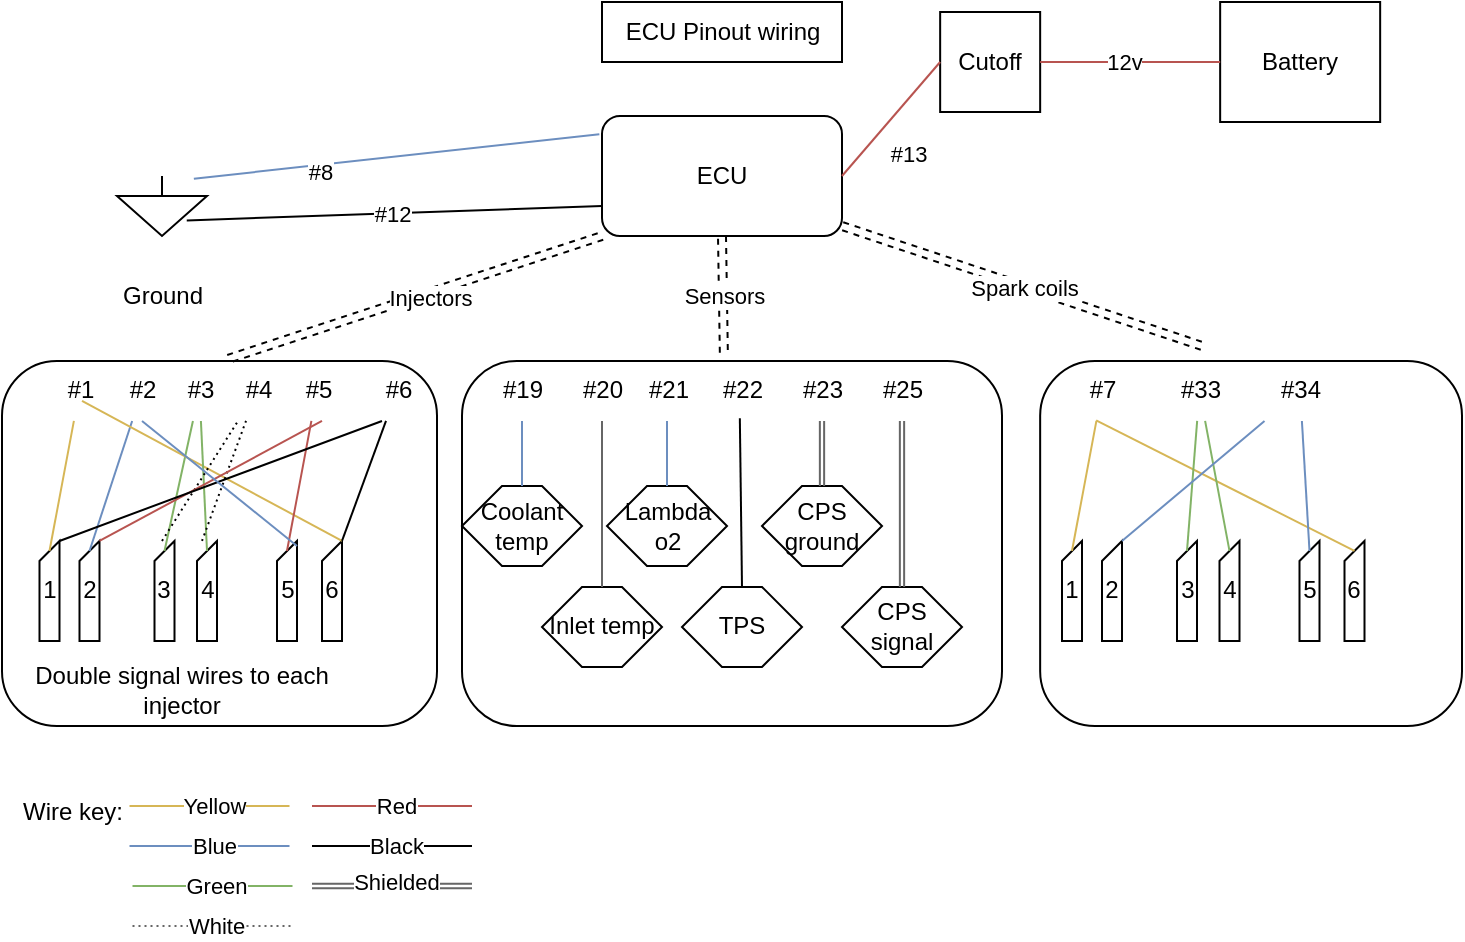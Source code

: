 <mxfile version="24.6.4" type="device">
  <diagram name="Page-1" id="X5tnlgAVyngEj4t96FII">
    <mxGraphModel dx="1616" dy="529" grid="1" gridSize="10" guides="1" tooltips="1" connect="1" arrows="1" fold="1" page="1" pageScale="1" pageWidth="827" pageHeight="1169" math="0" shadow="0">
      <root>
        <mxCell id="0" />
        <mxCell id="1" parent="0" />
        <mxCell id="V1QFwFLwy4jovvy6-5oq-59" value="" style="rounded=1;whiteSpace=wrap;html=1;" vertex="1" parent="1">
          <mxGeometry x="20" y="207.47" width="270" height="182.53" as="geometry" />
        </mxCell>
        <mxCell id="V1QFwFLwy4jovvy6-5oq-57" value="" style="rounded=1;whiteSpace=wrap;html=1;" vertex="1" parent="1">
          <mxGeometry x="-210" y="207.47" width="217.5" height="182.53" as="geometry" />
        </mxCell>
        <mxCell id="V1QFwFLwy4jovvy6-5oq-1" value="ECU" style="rounded=1;whiteSpace=wrap;html=1;" vertex="1" parent="1">
          <mxGeometry x="90" y="85" width="120" height="60" as="geometry" />
        </mxCell>
        <mxCell id="V1QFwFLwy4jovvy6-5oq-2" value="Battery" style="rounded=0;whiteSpace=wrap;html=1;" vertex="1" parent="1">
          <mxGeometry x="399.08" y="28" width="80" height="60" as="geometry" />
        </mxCell>
        <mxCell id="V1QFwFLwy4jovvy6-5oq-3" value="Cutoff" style="whiteSpace=wrap;html=1;aspect=fixed;" vertex="1" parent="1">
          <mxGeometry x="259.08" y="33" width="50" height="50" as="geometry" />
        </mxCell>
        <mxCell id="V1QFwFLwy4jovvy6-5oq-4" value="" style="endArrow=none;html=1;rounded=0;entryX=0;entryY=0.5;entryDx=0;entryDy=0;exitX=1;exitY=0.5;exitDx=0;exitDy=0;fillColor=#f8cecc;strokeColor=#b85450;" edge="1" parent="1" source="V1QFwFLwy4jovvy6-5oq-1" target="V1QFwFLwy4jovvy6-5oq-3">
          <mxGeometry width="50" height="50" relative="1" as="geometry">
            <mxPoint x="390" y="380" as="sourcePoint" />
            <mxPoint x="440" y="330" as="targetPoint" />
          </mxGeometry>
        </mxCell>
        <mxCell id="V1QFwFLwy4jovvy6-5oq-15" value="#13" style="edgeLabel;html=1;align=center;verticalAlign=middle;resizable=0;points=[];" vertex="1" connectable="0" parent="V1QFwFLwy4jovvy6-5oq-4">
          <mxGeometry x="-0.584" y="2" relative="1" as="geometry">
            <mxPoint x="24" y="2" as="offset" />
          </mxGeometry>
        </mxCell>
        <mxCell id="V1QFwFLwy4jovvy6-5oq-5" value="" style="endArrow=none;html=1;rounded=0;exitX=1;exitY=0.5;exitDx=0;exitDy=0;fillColor=#f8cecc;strokeColor=#b85450;" edge="1" parent="1" source="V1QFwFLwy4jovvy6-5oq-3" target="V1QFwFLwy4jovvy6-5oq-2">
          <mxGeometry width="50" height="50" relative="1" as="geometry">
            <mxPoint x="399.08" y="348" as="sourcePoint" />
            <mxPoint x="449.08" y="298" as="targetPoint" />
          </mxGeometry>
        </mxCell>
        <mxCell id="V1QFwFLwy4jovvy6-5oq-6" value="12v" style="edgeLabel;html=1;align=center;verticalAlign=middle;resizable=0;points=[];" vertex="1" connectable="0" parent="V1QFwFLwy4jovvy6-5oq-5">
          <mxGeometry x="-0.067" relative="1" as="geometry">
            <mxPoint as="offset" />
          </mxGeometry>
        </mxCell>
        <mxCell id="V1QFwFLwy4jovvy6-5oq-7" value="" style="pointerEvents=1;verticalLabelPosition=bottom;shadow=0;dashed=0;align=center;html=1;verticalAlign=top;shape=mxgraph.electrical.signal_sources.signal_ground;" vertex="1" parent="1">
          <mxGeometry x="-152.5" y="115" width="45" height="30" as="geometry" />
        </mxCell>
        <mxCell id="V1QFwFLwy4jovvy6-5oq-8" value="" style="endArrow=none;html=1;rounded=0;entryX=0.854;entryY=0.045;entryDx=0;entryDy=0;entryPerimeter=0;exitX=-0.011;exitY=0.152;exitDx=0;exitDy=0;fillColor=#dae8fc;strokeColor=#6c8ebf;exitPerimeter=0;" edge="1" parent="1" source="V1QFwFLwy4jovvy6-5oq-1" target="V1QFwFLwy4jovvy6-5oq-7">
          <mxGeometry width="50" height="50" relative="1" as="geometry">
            <mxPoint x="390" y="230" as="sourcePoint" />
            <mxPoint x="440" y="180" as="targetPoint" />
          </mxGeometry>
        </mxCell>
        <mxCell id="V1QFwFLwy4jovvy6-5oq-9" value="#8" style="edgeLabel;html=1;align=center;verticalAlign=middle;resizable=0;points=[];" vertex="1" connectable="0" parent="V1QFwFLwy4jovvy6-5oq-8">
          <mxGeometry x="0.441" y="1" relative="1" as="geometry">
            <mxPoint x="6" y="2" as="offset" />
          </mxGeometry>
        </mxCell>
        <mxCell id="V1QFwFLwy4jovvy6-5oq-11" value="" style="shape=link;html=1;rounded=0;exitX=0;exitY=1;exitDx=0;exitDy=0;entryX=0.143;entryY=-0.036;entryDx=0;entryDy=0;entryPerimeter=0;shadow=0;dashed=1;" edge="1" parent="1" source="V1QFwFLwy4jovvy6-5oq-1" target="V1QFwFLwy4jovvy6-5oq-36">
          <mxGeometry width="100" relative="1" as="geometry">
            <mxPoint x="210" y="150" as="sourcePoint" />
            <mxPoint x="50" y="220" as="targetPoint" />
          </mxGeometry>
        </mxCell>
        <mxCell id="V1QFwFLwy4jovvy6-5oq-12" value="Injectors" style="edgeLabel;html=1;align=center;verticalAlign=middle;resizable=0;points=[];" vertex="1" connectable="0" parent="V1QFwFLwy4jovvy6-5oq-11">
          <mxGeometry x="-0.08" relative="1" as="geometry">
            <mxPoint y="2" as="offset" />
          </mxGeometry>
        </mxCell>
        <mxCell id="V1QFwFLwy4jovvy6-5oq-13" value="" style="endArrow=none;html=1;rounded=0;entryX=0.775;entryY=0.74;entryDx=0;entryDy=0;entryPerimeter=0;exitX=0;exitY=0.75;exitDx=0;exitDy=0;" edge="1" parent="1" source="V1QFwFLwy4jovvy6-5oq-1" target="V1QFwFLwy4jovvy6-5oq-7">
          <mxGeometry width="50" height="50" relative="1" as="geometry">
            <mxPoint x="240" y="180" as="sourcePoint" />
            <mxPoint x="290" y="130" as="targetPoint" />
          </mxGeometry>
        </mxCell>
        <mxCell id="V1QFwFLwy4jovvy6-5oq-14" value="#12" style="edgeLabel;html=1;align=center;verticalAlign=middle;resizable=0;points=[];" vertex="1" connectable="0" parent="V1QFwFLwy4jovvy6-5oq-13">
          <mxGeometry x="0.017" relative="1" as="geometry">
            <mxPoint as="offset" />
          </mxGeometry>
        </mxCell>
        <mxCell id="V1QFwFLwy4jovvy6-5oq-17" value="1" style="shape=card;whiteSpace=wrap;html=1;" vertex="1" parent="1">
          <mxGeometry x="-191.25" y="297.47" width="10" height="50" as="geometry" />
        </mxCell>
        <mxCell id="V1QFwFLwy4jovvy6-5oq-19" value="2" style="shape=card;whiteSpace=wrap;html=1;" vertex="1" parent="1">
          <mxGeometry x="-171.25" y="297.47" width="10" height="50" as="geometry" />
        </mxCell>
        <mxCell id="V1QFwFLwy4jovvy6-5oq-20" value="3" style="shape=card;whiteSpace=wrap;html=1;" vertex="1" parent="1">
          <mxGeometry x="-133.75" y="297.47" width="10" height="50" as="geometry" />
        </mxCell>
        <mxCell id="V1QFwFLwy4jovvy6-5oq-21" value="4" style="shape=card;whiteSpace=wrap;html=1;" vertex="1" parent="1">
          <mxGeometry x="-112.5" y="297.47" width="10" height="50" as="geometry" />
        </mxCell>
        <mxCell id="V1QFwFLwy4jovvy6-5oq-22" value="5" style="shape=card;whiteSpace=wrap;html=1;" vertex="1" parent="1">
          <mxGeometry x="-72.5" y="297.47" width="10" height="50" as="geometry" />
        </mxCell>
        <mxCell id="V1QFwFLwy4jovvy6-5oq-23" value="6" style="shape=card;whiteSpace=wrap;html=1;" vertex="1" parent="1">
          <mxGeometry x="-50" y="297.47" width="10" height="50" as="geometry" />
        </mxCell>
        <mxCell id="V1QFwFLwy4jovvy6-5oq-24" value="" style="endArrow=none;html=1;rounded=0;entryX=0;entryY=0;entryDx=5;entryDy=5;entryPerimeter=0;fillColor=#fff2cc;strokeColor=#d6b656;" edge="1" parent="1" source="V1QFwFLwy4jovvy6-5oq-26" target="V1QFwFLwy4jovvy6-5oq-17">
          <mxGeometry width="50" height="50" relative="1" as="geometry">
            <mxPoint x="-130" y="227.47" as="sourcePoint" />
            <mxPoint x="130" y="137.47" as="targetPoint" />
          </mxGeometry>
        </mxCell>
        <mxCell id="V1QFwFLwy4jovvy6-5oq-26" value="#1" style="text;html=1;align=center;verticalAlign=middle;resizable=0;points=[];autosize=1;strokeColor=none;fillColor=none;" vertex="1" parent="1">
          <mxGeometry x="-191.25" y="207.47" width="40" height="30" as="geometry" />
        </mxCell>
        <mxCell id="V1QFwFLwy4jovvy6-5oq-27" value="" style="endArrow=none;html=1;rounded=0;fillColor=#dae8fc;strokeColor=#6c8ebf;entryX=0;entryY=0;entryDx=5;entryDy=5;entryPerimeter=0;" edge="1" parent="1" source="V1QFwFLwy4jovvy6-5oq-29" target="V1QFwFLwy4jovvy6-5oq-19">
          <mxGeometry width="50" height="50" relative="1" as="geometry">
            <mxPoint x="-107.5" y="227.47" as="sourcePoint" />
            <mxPoint x="-112.5" y="272.47" as="targetPoint" />
          </mxGeometry>
        </mxCell>
        <mxCell id="V1QFwFLwy4jovvy6-5oq-29" value="#2" style="text;html=1;align=center;verticalAlign=middle;resizable=0;points=[];autosize=1;strokeColor=none;fillColor=none;" vertex="1" parent="1">
          <mxGeometry x="-160" y="207.47" width="40" height="30" as="geometry" />
        </mxCell>
        <mxCell id="V1QFwFLwy4jovvy6-5oq-30" value="#3" style="text;html=1;align=center;verticalAlign=middle;resizable=0;points=[];autosize=1;strokeColor=none;fillColor=none;" vertex="1" parent="1">
          <mxGeometry x="-131.25" y="207.47" width="40" height="30" as="geometry" />
        </mxCell>
        <mxCell id="V1QFwFLwy4jovvy6-5oq-31" value="" style="endArrow=none;html=1;rounded=0;entryX=0;entryY=0;entryDx=5;entryDy=5;entryPerimeter=0;fillColor=#d5e8d4;strokeColor=#82b366;" edge="1" parent="1" source="V1QFwFLwy4jovvy6-5oq-30" target="V1QFwFLwy4jovvy6-5oq-20">
          <mxGeometry width="50" height="50" relative="1" as="geometry">
            <mxPoint x="80" y="167.47" as="sourcePoint" />
            <mxPoint x="130" y="117.47" as="targetPoint" />
          </mxGeometry>
        </mxCell>
        <mxCell id="V1QFwFLwy4jovvy6-5oq-33" value="" style="endArrow=none;html=1;rounded=0;exitX=1;exitY=0;exitDx=0;exitDy=0;exitPerimeter=0;fillColor=#fff2cc;strokeColor=#d6b656;" edge="1" parent="1" source="V1QFwFLwy4jovvy6-5oq-23">
          <mxGeometry width="50" height="50" relative="1" as="geometry">
            <mxPoint x="80" y="167.47" as="sourcePoint" />
            <mxPoint x="-170" y="227.47" as="targetPoint" />
          </mxGeometry>
        </mxCell>
        <mxCell id="V1QFwFLwy4jovvy6-5oq-35" value="" style="endArrow=none;html=1;rounded=0;entryX=0;entryY=0;entryDx=5;entryDy=5;entryPerimeter=0;fillColor=#d5e8d4;strokeColor=#82b366;" edge="1" parent="1" source="V1QFwFLwy4jovvy6-5oq-30" target="V1QFwFLwy4jovvy6-5oq-21">
          <mxGeometry width="50" height="50" relative="1" as="geometry">
            <mxPoint x="80" y="167.47" as="sourcePoint" />
            <mxPoint x="130" y="117.47" as="targetPoint" />
          </mxGeometry>
        </mxCell>
        <mxCell id="V1QFwFLwy4jovvy6-5oq-36" value="#4" style="text;html=1;align=center;verticalAlign=middle;resizable=0;points=[];autosize=1;strokeColor=none;fillColor=none;" vertex="1" parent="1">
          <mxGeometry x="-102.5" y="207.47" width="40" height="30" as="geometry" />
        </mxCell>
        <mxCell id="V1QFwFLwy4jovvy6-5oq-37" value="" style="endArrow=none;html=1;rounded=0;dashed=1;dashPattern=1 2;" edge="1" parent="1" target="V1QFwFLwy4jovvy6-5oq-36">
          <mxGeometry width="50" height="50" relative="1" as="geometry">
            <mxPoint x="-130" y="297.47" as="sourcePoint" />
            <mxPoint x="130" y="117.47" as="targetPoint" />
          </mxGeometry>
        </mxCell>
        <mxCell id="V1QFwFLwy4jovvy6-5oq-38" value="" style="endArrow=none;html=1;rounded=0;dashed=1;dashPattern=1 2;" edge="1" parent="1" target="V1QFwFLwy4jovvy6-5oq-36">
          <mxGeometry width="50" height="50" relative="1" as="geometry">
            <mxPoint x="-110" y="297.47" as="sourcePoint" />
            <mxPoint x="130" y="117.47" as="targetPoint" />
          </mxGeometry>
        </mxCell>
        <mxCell id="V1QFwFLwy4jovvy6-5oq-39" value="#5" style="text;html=1;align=center;verticalAlign=middle;resizable=0;points=[];autosize=1;strokeColor=none;fillColor=none;" vertex="1" parent="1">
          <mxGeometry x="-72.5" y="207.47" width="40" height="30" as="geometry" />
        </mxCell>
        <mxCell id="V1QFwFLwy4jovvy6-5oq-40" value="" style="endArrow=none;html=1;rounded=0;fillColor=#f8cecc;strokeColor=#b85450;exitX=1;exitY=0;exitDx=0;exitDy=0;exitPerimeter=0;" edge="1" parent="1" source="V1QFwFLwy4jovvy6-5oq-19">
          <mxGeometry width="50" height="50" relative="1" as="geometry">
            <mxPoint x="-150" y="297.47" as="sourcePoint" />
            <mxPoint x="-50" y="237.47" as="targetPoint" />
          </mxGeometry>
        </mxCell>
        <mxCell id="V1QFwFLwy4jovvy6-5oq-41" value="" style="endArrow=none;html=1;rounded=0;fillColor=#f8cecc;strokeColor=#b85450;exitX=0;exitY=0;exitDx=5;exitDy=5;exitPerimeter=0;" edge="1" parent="1" source="V1QFwFLwy4jovvy6-5oq-22" target="V1QFwFLwy4jovvy6-5oq-39">
          <mxGeometry width="50" height="50" relative="1" as="geometry">
            <mxPoint x="-90" y="297.47" as="sourcePoint" />
            <mxPoint x="130" y="117.47" as="targetPoint" />
          </mxGeometry>
        </mxCell>
        <mxCell id="V1QFwFLwy4jovvy6-5oq-42" value="#6" style="text;html=1;align=center;verticalAlign=middle;resizable=0;points=[];autosize=1;strokeColor=none;fillColor=none;" vertex="1" parent="1">
          <mxGeometry x="-32.5" y="207.47" width="40" height="30" as="geometry" />
        </mxCell>
        <mxCell id="V1QFwFLwy4jovvy6-5oq-43" value="" style="endArrow=none;html=1;rounded=0;exitX=1;exitY=0;exitDx=0;exitDy=0;exitPerimeter=0;" edge="1" parent="1" source="V1QFwFLwy4jovvy6-5oq-17">
          <mxGeometry width="50" height="50" relative="1" as="geometry">
            <mxPoint x="-170" y="297.47" as="sourcePoint" />
            <mxPoint x="-20" y="237.47" as="targetPoint" />
          </mxGeometry>
        </mxCell>
        <mxCell id="V1QFwFLwy4jovvy6-5oq-44" value="" style="endArrow=none;html=1;rounded=0;exitX=1;exitY=0;exitDx=0;exitDy=0;exitPerimeter=0;" edge="1" parent="1" source="V1QFwFLwy4jovvy6-5oq-23" target="V1QFwFLwy4jovvy6-5oq-42">
          <mxGeometry width="50" height="50" relative="1" as="geometry">
            <mxPoint x="-50" y="297.47" as="sourcePoint" />
            <mxPoint x="130" y="117.47" as="targetPoint" />
          </mxGeometry>
        </mxCell>
        <mxCell id="V1QFwFLwy4jovvy6-5oq-46" value="Double signal wires to each injector" style="text;html=1;align=center;verticalAlign=middle;whiteSpace=wrap;rounded=0;" vertex="1" parent="1">
          <mxGeometry x="-210" y="357.47" width="180" height="30" as="geometry" />
        </mxCell>
        <mxCell id="V1QFwFLwy4jovvy6-5oq-47" value="" style="shape=link;html=1;rounded=0;exitX=0.5;exitY=1;exitDx=0;exitDy=0;dashed=1;entryX=0.273;entryY=-0.139;entryDx=0;entryDy=0;entryPerimeter=0;" edge="1" parent="1" source="V1QFwFLwy4jovvy6-5oq-1" target="V1QFwFLwy4jovvy6-5oq-64">
          <mxGeometry width="100" relative="1" as="geometry">
            <mxPoint x="130" y="200" as="sourcePoint" />
            <mxPoint x="130" y="200" as="targetPoint" />
          </mxGeometry>
        </mxCell>
        <mxCell id="V1QFwFLwy4jovvy6-5oq-48" value="Sensors" style="edgeLabel;html=1;align=center;verticalAlign=middle;resizable=0;points=[];" vertex="1" connectable="0" parent="V1QFwFLwy4jovvy6-5oq-47">
          <mxGeometry x="0.013" relative="1" as="geometry">
            <mxPoint as="offset" />
          </mxGeometry>
        </mxCell>
        <mxCell id="V1QFwFLwy4jovvy6-5oq-49" value="#19" style="text;html=1;align=center;verticalAlign=middle;resizable=0;points=[];autosize=1;strokeColor=none;fillColor=none;" vertex="1" parent="1">
          <mxGeometry x="30" y="207.47" width="40" height="30" as="geometry" />
        </mxCell>
        <mxCell id="V1QFwFLwy4jovvy6-5oq-52" value="Coolant temp" style="shape=hexagon;perimeter=hexagonPerimeter2;whiteSpace=wrap;html=1;fixedSize=1;" vertex="1" parent="1">
          <mxGeometry x="20" y="270" width="60" height="40" as="geometry" />
        </mxCell>
        <mxCell id="V1QFwFLwy4jovvy6-5oq-53" value="" style="endArrow=none;html=1;rounded=0;exitX=0.5;exitY=0;exitDx=0;exitDy=0;fillColor=#dae8fc;strokeColor=#6c8ebf;" edge="1" parent="1" source="V1QFwFLwy4jovvy6-5oq-52" target="V1QFwFLwy4jovvy6-5oq-49">
          <mxGeometry width="50" height="50" relative="1" as="geometry">
            <mxPoint x="100" y="230" as="sourcePoint" />
            <mxPoint x="150" y="180" as="targetPoint" />
          </mxGeometry>
        </mxCell>
        <mxCell id="V1QFwFLwy4jovvy6-5oq-54" value="#20" style="text;html=1;align=center;verticalAlign=middle;resizable=0;points=[];autosize=1;strokeColor=none;fillColor=none;" vertex="1" parent="1">
          <mxGeometry x="70" y="207.47" width="40" height="30" as="geometry" />
        </mxCell>
        <mxCell id="V1QFwFLwy4jovvy6-5oq-55" value="Inlet temp" style="shape=hexagon;perimeter=hexagonPerimeter2;whiteSpace=wrap;html=1;fixedSize=1;" vertex="1" parent="1">
          <mxGeometry x="60" y="320.47" width="60" height="40" as="geometry" />
        </mxCell>
        <mxCell id="V1QFwFLwy4jovvy6-5oq-56" value="" style="endArrow=none;html=1;rounded=0;exitX=0.5;exitY=0;exitDx=0;exitDy=0;fillColor=#f5f5f5;strokeColor=#666666;" edge="1" parent="1" source="V1QFwFLwy4jovvy6-5oq-55">
          <mxGeometry width="50" height="50" relative="1" as="geometry">
            <mxPoint x="140" y="230.47" as="sourcePoint" />
            <mxPoint x="90" y="237.47" as="targetPoint" />
          </mxGeometry>
        </mxCell>
        <mxCell id="V1QFwFLwy4jovvy6-5oq-58" value="" style="endArrow=none;html=1;rounded=0;entryX=0;entryY=0;entryDx=5;entryDy=5;entryPerimeter=0;fillColor=#dae8fc;strokeColor=#6c8ebf;" edge="1" parent="1">
          <mxGeometry width="50" height="50" relative="1" as="geometry">
            <mxPoint x="-62.5" y="300" as="sourcePoint" />
            <mxPoint x="-140" y="237.47" as="targetPoint" />
          </mxGeometry>
        </mxCell>
        <mxCell id="V1QFwFLwy4jovvy6-5oq-60" value="#21" style="text;html=1;align=center;verticalAlign=middle;resizable=0;points=[];autosize=1;strokeColor=none;fillColor=none;" vertex="1" parent="1">
          <mxGeometry x="102.5" y="207.47" width="40" height="30" as="geometry" />
        </mxCell>
        <mxCell id="V1QFwFLwy4jovvy6-5oq-61" value="Lambda o2" style="shape=hexagon;perimeter=hexagonPerimeter2;whiteSpace=wrap;html=1;fixedSize=1;" vertex="1" parent="1">
          <mxGeometry x="92.5" y="270" width="60" height="40" as="geometry" />
        </mxCell>
        <mxCell id="V1QFwFLwy4jovvy6-5oq-62" value="" style="endArrow=none;html=1;rounded=0;exitX=0.5;exitY=0;exitDx=0;exitDy=0;fillColor=#dae8fc;strokeColor=#6c8ebf;" edge="1" parent="1" source="V1QFwFLwy4jovvy6-5oq-61">
          <mxGeometry width="50" height="50" relative="1" as="geometry">
            <mxPoint x="172.5" y="230.47" as="sourcePoint" />
            <mxPoint x="122.5" y="237.47" as="targetPoint" />
          </mxGeometry>
        </mxCell>
        <mxCell id="V1QFwFLwy4jovvy6-5oq-64" value="#22" style="text;html=1;align=center;verticalAlign=middle;resizable=0;points=[];autosize=1;strokeColor=none;fillColor=none;" vertex="1" parent="1">
          <mxGeometry x="140" y="207.47" width="40" height="30" as="geometry" />
        </mxCell>
        <mxCell id="V1QFwFLwy4jovvy6-5oq-65" value="TPS" style="shape=hexagon;perimeter=hexagonPerimeter2;whiteSpace=wrap;html=1;fixedSize=1;" vertex="1" parent="1">
          <mxGeometry x="130" y="320.47" width="60" height="40" as="geometry" />
        </mxCell>
        <mxCell id="V1QFwFLwy4jovvy6-5oq-67" value="" style="endArrow=none;html=1;rounded=0;entryX=0.473;entryY=0.956;entryDx=0;entryDy=0;entryPerimeter=0;exitX=0.5;exitY=0;exitDx=0;exitDy=0;" edge="1" parent="1" source="V1QFwFLwy4jovvy6-5oq-65" target="V1QFwFLwy4jovvy6-5oq-64">
          <mxGeometry width="50" height="50" relative="1" as="geometry">
            <mxPoint x="100" y="230" as="sourcePoint" />
            <mxPoint x="150" y="180" as="targetPoint" />
          </mxGeometry>
        </mxCell>
        <mxCell id="V1QFwFLwy4jovvy6-5oq-69" value="#23" style="text;html=1;align=center;verticalAlign=middle;resizable=0;points=[];autosize=1;strokeColor=none;fillColor=none;" vertex="1" parent="1">
          <mxGeometry x="180" y="207.47" width="40" height="30" as="geometry" />
        </mxCell>
        <mxCell id="V1QFwFLwy4jovvy6-5oq-70" value="CPS ground" style="shape=hexagon;perimeter=hexagonPerimeter2;whiteSpace=wrap;html=1;fixedSize=1;" vertex="1" parent="1">
          <mxGeometry x="170" y="270" width="60" height="40" as="geometry" />
        </mxCell>
        <mxCell id="V1QFwFLwy4jovvy6-5oq-72" value="" style="shape=link;html=1;rounded=0;width=-2.143;fillColor=#f5f5f5;strokeColor=#666666;" edge="1" parent="1" target="V1QFwFLwy4jovvy6-5oq-69">
          <mxGeometry width="100" relative="1" as="geometry">
            <mxPoint x="200" y="270" as="sourcePoint" />
            <mxPoint x="260" y="250" as="targetPoint" />
          </mxGeometry>
        </mxCell>
        <mxCell id="V1QFwFLwy4jovvy6-5oq-73" value="#25" style="text;html=1;align=center;verticalAlign=middle;resizable=0;points=[];autosize=1;strokeColor=none;fillColor=none;" vertex="1" parent="1">
          <mxGeometry x="220" y="207.47" width="40" height="30" as="geometry" />
        </mxCell>
        <mxCell id="V1QFwFLwy4jovvy6-5oq-74" value="CPS signal" style="shape=hexagon;perimeter=hexagonPerimeter2;whiteSpace=wrap;html=1;fixedSize=1;" vertex="1" parent="1">
          <mxGeometry x="210" y="320.47" width="60" height="40" as="geometry" />
        </mxCell>
        <mxCell id="V1QFwFLwy4jovvy6-5oq-75" value="" style="shape=link;html=1;rounded=0;width=-2.143;fillColor=#f5f5f5;strokeColor=#666666;exitX=0.5;exitY=0;exitDx=0;exitDy=0;" edge="1" parent="1" target="V1QFwFLwy4jovvy6-5oq-73" source="V1QFwFLwy4jovvy6-5oq-74">
          <mxGeometry width="100" relative="1" as="geometry">
            <mxPoint x="240" y="270" as="sourcePoint" />
            <mxPoint x="300" y="250" as="targetPoint" />
          </mxGeometry>
        </mxCell>
        <mxCell id="V1QFwFLwy4jovvy6-5oq-76" value="" style="endArrow=none;html=1;rounded=0;fillColor=#fff2cc;strokeColor=#d6b656;" edge="1" parent="1">
          <mxGeometry width="50" height="50" relative="1" as="geometry">
            <mxPoint x="-146.25" y="430" as="sourcePoint" />
            <mxPoint x="-66.25" y="430" as="targetPoint" />
          </mxGeometry>
        </mxCell>
        <mxCell id="V1QFwFLwy4jovvy6-5oq-77" value="Yellow" style="edgeLabel;html=1;align=center;verticalAlign=middle;resizable=0;points=[];" vertex="1" connectable="0" parent="V1QFwFLwy4jovvy6-5oq-76">
          <mxGeometry x="0.036" relative="1" as="geometry">
            <mxPoint as="offset" />
          </mxGeometry>
        </mxCell>
        <mxCell id="V1QFwFLwy4jovvy6-5oq-78" value="" style="endArrow=none;html=1;rounded=0;fillColor=#dae8fc;strokeColor=#6c8ebf;" edge="1" parent="1">
          <mxGeometry width="50" height="50" relative="1" as="geometry">
            <mxPoint x="-146.25" y="450" as="sourcePoint" />
            <mxPoint x="-66.25" y="450" as="targetPoint" />
          </mxGeometry>
        </mxCell>
        <mxCell id="V1QFwFLwy4jovvy6-5oq-79" value="Blue" style="edgeLabel;html=1;align=center;verticalAlign=middle;resizable=0;points=[];" vertex="1" connectable="0" parent="V1QFwFLwy4jovvy6-5oq-78">
          <mxGeometry x="0.036" relative="1" as="geometry">
            <mxPoint as="offset" />
          </mxGeometry>
        </mxCell>
        <mxCell id="V1QFwFLwy4jovvy6-5oq-80" value="" style="endArrow=none;html=1;rounded=0;fillColor=#d5e8d4;strokeColor=#82b366;" edge="1" parent="1">
          <mxGeometry width="50" height="50" relative="1" as="geometry">
            <mxPoint x="-144.75" y="470" as="sourcePoint" />
            <mxPoint x="-64.75" y="470" as="targetPoint" />
          </mxGeometry>
        </mxCell>
        <mxCell id="V1QFwFLwy4jovvy6-5oq-81" value="Green" style="edgeLabel;html=1;align=center;verticalAlign=middle;resizable=0;points=[];" vertex="1" connectable="0" parent="V1QFwFLwy4jovvy6-5oq-80">
          <mxGeometry x="0.036" relative="1" as="geometry">
            <mxPoint as="offset" />
          </mxGeometry>
        </mxCell>
        <mxCell id="V1QFwFLwy4jovvy6-5oq-82" value="" style="endArrow=none;html=1;rounded=0;fillColor=#f5f5f5;strokeColor=#666666;dashed=1;dashPattern=1 2;" edge="1" parent="1">
          <mxGeometry width="50" height="50" relative="1" as="geometry">
            <mxPoint x="-144.75" y="490" as="sourcePoint" />
            <mxPoint x="-64.75" y="490" as="targetPoint" />
          </mxGeometry>
        </mxCell>
        <mxCell id="V1QFwFLwy4jovvy6-5oq-83" value="White" style="edgeLabel;html=1;align=center;verticalAlign=middle;resizable=0;points=[];" vertex="1" connectable="0" parent="V1QFwFLwy4jovvy6-5oq-82">
          <mxGeometry x="0.036" relative="1" as="geometry">
            <mxPoint as="offset" />
          </mxGeometry>
        </mxCell>
        <mxCell id="V1QFwFLwy4jovvy6-5oq-84" value="" style="endArrow=none;html=1;rounded=0;fillColor=#f8cecc;strokeColor=#b85450;" edge="1" parent="1">
          <mxGeometry width="50" height="50" relative="1" as="geometry">
            <mxPoint x="-55" y="430" as="sourcePoint" />
            <mxPoint x="25" y="430" as="targetPoint" />
          </mxGeometry>
        </mxCell>
        <mxCell id="V1QFwFLwy4jovvy6-5oq-85" value="Red" style="edgeLabel;html=1;align=center;verticalAlign=middle;resizable=0;points=[];" vertex="1" connectable="0" parent="V1QFwFLwy4jovvy6-5oq-84">
          <mxGeometry x="0.036" relative="1" as="geometry">
            <mxPoint as="offset" />
          </mxGeometry>
        </mxCell>
        <mxCell id="V1QFwFLwy4jovvy6-5oq-86" value="" style="endArrow=none;html=1;rounded=0;" edge="1" parent="1">
          <mxGeometry width="50" height="50" relative="1" as="geometry">
            <mxPoint x="-55" y="450" as="sourcePoint" />
            <mxPoint x="25" y="450" as="targetPoint" />
          </mxGeometry>
        </mxCell>
        <mxCell id="V1QFwFLwy4jovvy6-5oq-87" value="Black" style="edgeLabel;html=1;align=center;verticalAlign=middle;resizable=0;points=[];" vertex="1" connectable="0" parent="V1QFwFLwy4jovvy6-5oq-86">
          <mxGeometry x="0.036" relative="1" as="geometry">
            <mxPoint as="offset" />
          </mxGeometry>
        </mxCell>
        <mxCell id="V1QFwFLwy4jovvy6-5oq-91" value="" style="shape=link;html=1;rounded=0;width=-2.143;fillColor=#f5f5f5;strokeColor=#666666;" edge="1" parent="1">
          <mxGeometry width="100" relative="1" as="geometry">
            <mxPoint x="25" y="470" as="sourcePoint" />
            <mxPoint x="-55" y="470" as="targetPoint" />
          </mxGeometry>
        </mxCell>
        <mxCell id="V1QFwFLwy4jovvy6-5oq-94" value="Shielded" style="edgeLabel;html=1;align=center;verticalAlign=middle;resizable=0;points=[];" vertex="1" connectable="0" parent="V1QFwFLwy4jovvy6-5oq-91">
          <mxGeometry x="0.036" y="-2" relative="1" as="geometry">
            <mxPoint x="3" as="offset" />
          </mxGeometry>
        </mxCell>
        <mxCell id="V1QFwFLwy4jovvy6-5oq-95" value="Ground" style="text;html=1;align=center;verticalAlign=middle;resizable=0;points=[];autosize=1;strokeColor=none;fillColor=none;" vertex="1" parent="1">
          <mxGeometry x="-160" y="160" width="60" height="30" as="geometry" />
        </mxCell>
        <mxCell id="V1QFwFLwy4jovvy6-5oq-97" value="Wire key:" style="text;html=1;align=center;verticalAlign=middle;resizable=0;points=[];autosize=1;strokeColor=none;fillColor=none;" vertex="1" parent="1">
          <mxGeometry x="-210" y="418" width="70" height="30" as="geometry" />
        </mxCell>
        <mxCell id="V1QFwFLwy4jovvy6-5oq-98" value="ECU Pinout wiring" style="text;html=1;align=center;verticalAlign=middle;resizable=0;points=[];autosize=1;strokeColor=default;fillColor=none;" vertex="1" parent="1">
          <mxGeometry x="90" y="28" width="120" height="30" as="geometry" />
        </mxCell>
        <mxCell id="V1QFwFLwy4jovvy6-5oq-99" value="" style="shape=link;html=1;rounded=0;exitX=0.5;exitY=1;exitDx=0;exitDy=0;dashed=1;" edge="1" parent="1">
          <mxGeometry width="100" relative="1" as="geometry">
            <mxPoint x="210" y="140" as="sourcePoint" />
            <mxPoint x="390" y="200" as="targetPoint" />
          </mxGeometry>
        </mxCell>
        <mxCell id="V1QFwFLwy4jovvy6-5oq-100" value="Spark coils" style="edgeLabel;html=1;align=center;verticalAlign=middle;resizable=0;points=[];" vertex="1" connectable="0" parent="V1QFwFLwy4jovvy6-5oq-99">
          <mxGeometry x="0.013" relative="1" as="geometry">
            <mxPoint as="offset" />
          </mxGeometry>
        </mxCell>
        <mxCell id="V1QFwFLwy4jovvy6-5oq-101" value="" style="rounded=1;whiteSpace=wrap;html=1;" vertex="1" parent="1">
          <mxGeometry x="309.08" y="207.47" width="210.92" height="182.53" as="geometry" />
        </mxCell>
        <mxCell id="V1QFwFLwy4jovvy6-5oq-102" value="1" style="shape=card;whiteSpace=wrap;html=1;" vertex="1" parent="1">
          <mxGeometry x="320" y="297.47" width="10" height="50" as="geometry" />
        </mxCell>
        <mxCell id="V1QFwFLwy4jovvy6-5oq-103" value="" style="endArrow=none;html=1;rounded=0;entryX=0;entryY=0;entryDx=5;entryDy=5;entryPerimeter=0;fillColor=#fff2cc;strokeColor=#d6b656;" edge="1" parent="1" source="V1QFwFLwy4jovvy6-5oq-104" target="V1QFwFLwy4jovvy6-5oq-102">
          <mxGeometry width="50" height="50" relative="1" as="geometry">
            <mxPoint x="381.25" y="227.47" as="sourcePoint" />
            <mxPoint x="641.25" y="137.47" as="targetPoint" />
          </mxGeometry>
        </mxCell>
        <mxCell id="V1QFwFLwy4jovvy6-5oq-104" value="#7" style="text;html=1;align=center;verticalAlign=middle;resizable=0;points=[];autosize=1;strokeColor=none;fillColor=none;" vertex="1" parent="1">
          <mxGeometry x="320" y="207.47" width="40" height="30" as="geometry" />
        </mxCell>
        <mxCell id="V1QFwFLwy4jovvy6-5oq-105" value="2" style="shape=card;whiteSpace=wrap;html=1;" vertex="1" parent="1">
          <mxGeometry x="340" y="297.47" width="10" height="50" as="geometry" />
        </mxCell>
        <mxCell id="V1QFwFLwy4jovvy6-5oq-106" value="3" style="shape=card;whiteSpace=wrap;html=1;" vertex="1" parent="1">
          <mxGeometry x="377.5" y="297.47" width="10" height="50" as="geometry" />
        </mxCell>
        <mxCell id="V1QFwFLwy4jovvy6-5oq-107" value="4" style="shape=card;whiteSpace=wrap;html=1;" vertex="1" parent="1">
          <mxGeometry x="398.75" y="297.47" width="10" height="50" as="geometry" />
        </mxCell>
        <mxCell id="V1QFwFLwy4jovvy6-5oq-108" value="5" style="shape=card;whiteSpace=wrap;html=1;" vertex="1" parent="1">
          <mxGeometry x="438.75" y="297.47" width="10" height="50" as="geometry" />
        </mxCell>
        <mxCell id="V1QFwFLwy4jovvy6-5oq-109" value="6" style="shape=card;whiteSpace=wrap;html=1;" vertex="1" parent="1">
          <mxGeometry x="461.25" y="297.47" width="10" height="50" as="geometry" />
        </mxCell>
        <mxCell id="V1QFwFLwy4jovvy6-5oq-110" value="" style="endArrow=none;html=1;rounded=0;entryX=0;entryY=0;entryDx=5;entryDy=5;entryPerimeter=0;fillColor=#fff2cc;strokeColor=#d6b656;exitX=0.427;exitY=0.989;exitDx=0;exitDy=0;exitPerimeter=0;" edge="1" parent="1" source="V1QFwFLwy4jovvy6-5oq-104" target="V1QFwFLwy4jovvy6-5oq-109">
          <mxGeometry width="50" height="50" relative="1" as="geometry">
            <mxPoint x="347" y="247" as="sourcePoint" />
            <mxPoint x="335" y="312" as="targetPoint" />
          </mxGeometry>
        </mxCell>
        <mxCell id="V1QFwFLwy4jovvy6-5oq-111" value="#33" style="text;html=1;align=center;verticalAlign=middle;resizable=0;points=[];autosize=1;strokeColor=none;fillColor=none;" vertex="1" parent="1">
          <mxGeometry x="368.75" y="207.47" width="40" height="30" as="geometry" />
        </mxCell>
        <mxCell id="V1QFwFLwy4jovvy6-5oq-112" value="" style="endArrow=none;html=1;rounded=0;exitX=0;exitY=0;exitDx=5;exitDy=5;exitPerimeter=0;fillColor=#d5e8d4;strokeColor=#82b366;" edge="1" parent="1" source="V1QFwFLwy4jovvy6-5oq-106" target="V1QFwFLwy4jovvy6-5oq-111">
          <mxGeometry width="50" height="50" relative="1" as="geometry">
            <mxPoint x="140" y="270" as="sourcePoint" />
            <mxPoint x="190" y="220" as="targetPoint" />
          </mxGeometry>
        </mxCell>
        <mxCell id="V1QFwFLwy4jovvy6-5oq-113" value="" style="endArrow=none;html=1;rounded=0;exitX=0;exitY=0;exitDx=5;exitDy=5;exitPerimeter=0;fillColor=#d5e8d4;strokeColor=#82b366;" edge="1" parent="1" source="V1QFwFLwy4jovvy6-5oq-107" target="V1QFwFLwy4jovvy6-5oq-111">
          <mxGeometry width="50" height="50" relative="1" as="geometry">
            <mxPoint x="393" y="312" as="sourcePoint" />
            <mxPoint x="380" y="247" as="targetPoint" />
          </mxGeometry>
        </mxCell>
        <mxCell id="V1QFwFLwy4jovvy6-5oq-114" value="#34" style="text;html=1;align=center;verticalAlign=middle;resizable=0;points=[];autosize=1;strokeColor=none;fillColor=none;" vertex="1" parent="1">
          <mxGeometry x="419.08" y="207.47" width="40" height="30" as="geometry" />
        </mxCell>
        <mxCell id="V1QFwFLwy4jovvy6-5oq-115" value="" style="endArrow=none;html=1;rounded=0;exitX=1;exitY=0;exitDx=0;exitDy=0;exitPerimeter=0;fillColor=#dae8fc;strokeColor=#6c8ebf;" edge="1" parent="1" source="V1QFwFLwy4jovvy6-5oq-105" target="V1QFwFLwy4jovvy6-5oq-114">
          <mxGeometry width="50" height="50" relative="1" as="geometry">
            <mxPoint x="140" y="270" as="sourcePoint" />
            <mxPoint x="190" y="220" as="targetPoint" />
          </mxGeometry>
        </mxCell>
        <mxCell id="V1QFwFLwy4jovvy6-5oq-116" value="" style="endArrow=none;html=1;rounded=0;exitX=0;exitY=0;exitDx=5;exitDy=5;exitPerimeter=0;fillColor=#dae8fc;strokeColor=#6c8ebf;" edge="1" parent="1" source="V1QFwFLwy4jovvy6-5oq-108" target="V1QFwFLwy4jovvy6-5oq-114">
          <mxGeometry width="50" height="50" relative="1" as="geometry">
            <mxPoint x="360" y="307" as="sourcePoint" />
            <mxPoint x="398" y="247" as="targetPoint" />
          </mxGeometry>
        </mxCell>
      </root>
    </mxGraphModel>
  </diagram>
</mxfile>

